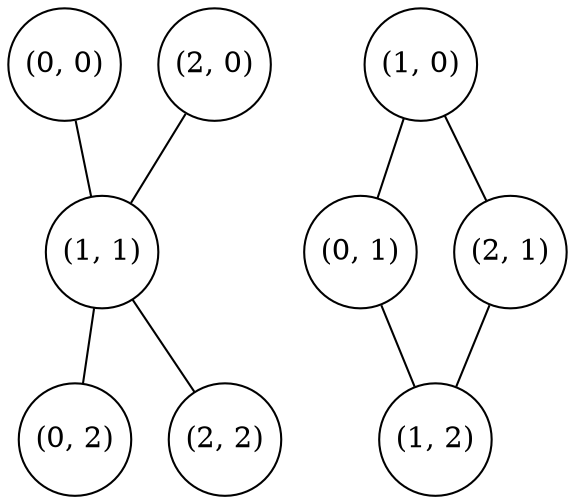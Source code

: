 graph {
	"(0, 0)" [pos="0.0,0.0!" width=0.75 height=0.75 fixedsize=True]
	"(1, 0)" [pos="1.75,0.0!" width=0.75 height=0.75 fixedsize=True]
	"(2, 0)" [pos="3.5,0.0!" width=0.75 height=0.75 fixedsize=True]
	"(0, 1)" [pos="0.0,1.75!" width=0.75 height=0.75 fixedsize=True]
	"(1, 1)" [pos="1.75,1.75!" width=0.75 height=0.75 fixedsize=True]
	"(2, 1)" [pos="3.5,1.75!" width=0.75 height=0.75 fixedsize=True]
	"(0, 2)" [pos="0.0,3.5!" width=0.75 height=0.75 fixedsize=True]
	"(1, 2)" [pos="1.75,3.5!" width=0.75 height=0.75 fixedsize=True]
	"(2, 2)" [pos="3.5,3.5!" width=0.75 height=0.75 fixedsize=True]

	 "(0, 0)" -- "(1, 1)";
	 "(1, 0)" -- "(2, 1)";
	 "(1, 0)" -- "(0, 1)";
	 "(2, 0)" -- "(1, 1)";
	 "(0, 1)" -- "(1, 2)";
	 "(1, 1)" -- "(2, 2)";
	 "(1, 1)" -- "(0, 2)";
	 "(2, 1)" -- "(1, 2)";
}
